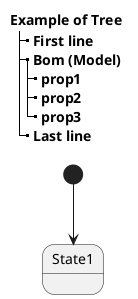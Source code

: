 @startuml
skinparam titleFontSize 14
title
  Example of Tree
  |_ First line
  |_ **Bom (Model)**
    |_ prop1
    |_ prop2
    |_ prop3
  |_ Last line
end title
[*] --> State1
@enduml

